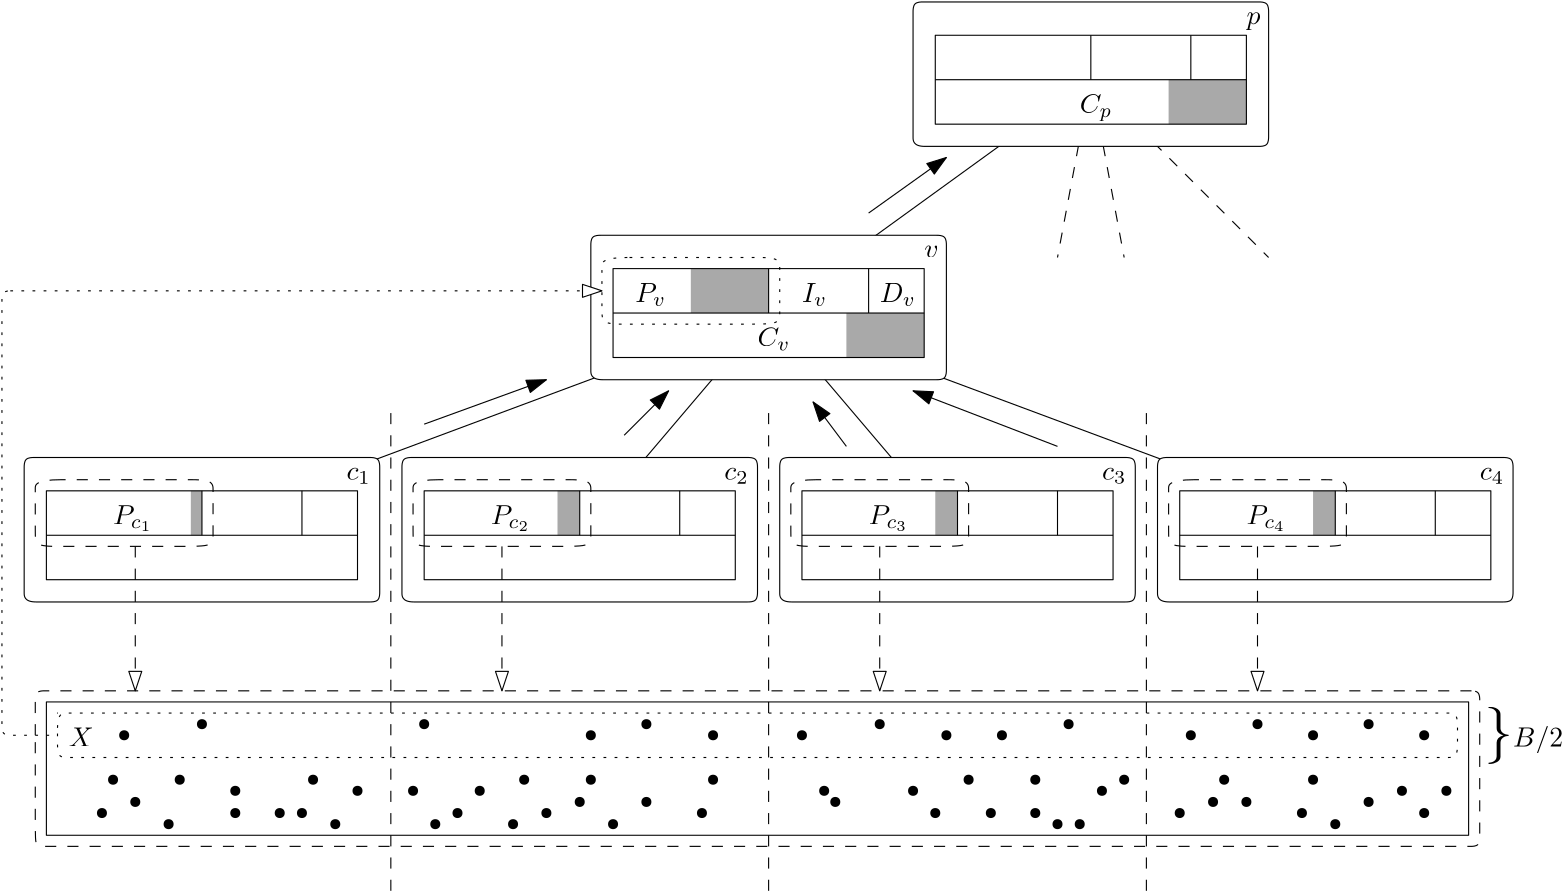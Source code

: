 <?xml version="1.0"?>
<!DOCTYPE ipe SYSTEM "ipe.dtd">
<ipe version="70107" creator="Ipe 7.2.2">
<info created="D:20160503183544" modified="D:20160601101247"/>
<ipestyle name="basic">
<symbol name="arrow/arc(spx)">
<path stroke="sym-stroke" fill="sym-stroke" pen="sym-pen">
0 0 m
-1 0.333 l
-1 -0.333 l
h
</path>
</symbol>
<symbol name="arrow/farc(spx)">
<path stroke="sym-stroke" fill="white" pen="sym-pen">
0 0 m
-1 0.333 l
-1 -0.333 l
h
</path>
</symbol>
<symbol name="arrow/ptarc(spx)">
<path stroke="sym-stroke" fill="sym-stroke" pen="sym-pen">
0 0 m
-1 0.333 l
-0.8 0 l
-1 -0.333 l
h
</path>
</symbol>
<symbol name="arrow/fptarc(spx)">
<path stroke="sym-stroke" fill="white" pen="sym-pen">
0 0 m
-1 0.333 l
-0.8 0 l
-1 -0.333 l
h
</path>
</symbol>
<symbol name="mark/circle(sx)" transformations="translations">
<path fill="sym-stroke">
0.6 0 0 0.6 0 0 e
0.4 0 0 0.4 0 0 e
</path>
</symbol>
<symbol name="mark/disk(sx)" transformations="translations">
<path fill="sym-stroke">
0.6 0 0 0.6 0 0 e
</path>
</symbol>
<symbol name="mark/fdisk(sfx)" transformations="translations">
<group>
<path fill="sym-fill">
0.5 0 0 0.5 0 0 e
</path>
<path fill="sym-stroke" fillrule="eofill">
0.6 0 0 0.6 0 0 e
0.4 0 0 0.4 0 0 e
</path>
</group>
</symbol>
<symbol name="mark/box(sx)" transformations="translations">
<path fill="sym-stroke" fillrule="eofill">
-0.6 -0.6 m
0.6 -0.6 l
0.6 0.6 l
-0.6 0.6 l
h
-0.4 -0.4 m
0.4 -0.4 l
0.4 0.4 l
-0.4 0.4 l
h
</path>
</symbol>
<symbol name="mark/square(sx)" transformations="translations">
<path fill="sym-stroke">
-0.6 -0.6 m
0.6 -0.6 l
0.6 0.6 l
-0.6 0.6 l
h
</path>
</symbol>
<symbol name="mark/fsquare(sfx)" transformations="translations">
<group>
<path fill="sym-fill">
-0.5 -0.5 m
0.5 -0.5 l
0.5 0.5 l
-0.5 0.5 l
h
</path>
<path fill="sym-stroke" fillrule="eofill">
-0.6 -0.6 m
0.6 -0.6 l
0.6 0.6 l
-0.6 0.6 l
h
-0.4 -0.4 m
0.4 -0.4 l
0.4 0.4 l
-0.4 0.4 l
h
</path>
</group>
</symbol>
<symbol name="mark/cross(sx)" transformations="translations">
<group>
<path fill="sym-stroke">
-0.43 -0.57 m
0.57 0.43 l
0.43 0.57 l
-0.57 -0.43 l
h
</path>
<path fill="sym-stroke">
-0.43 0.57 m
0.57 -0.43 l
0.43 -0.57 l
-0.57 0.43 l
h
</path>
</group>
</symbol>
<symbol name="arrow/fnormal(spx)">
<path stroke="sym-stroke" fill="white" pen="sym-pen">
0 0 m
-1 0.333 l
-1 -0.333 l
h
</path>
</symbol>
<symbol name="arrow/pointed(spx)">
<path stroke="sym-stroke" fill="sym-stroke" pen="sym-pen">
0 0 m
-1 0.333 l
-0.8 0 l
-1 -0.333 l
h
</path>
</symbol>
<symbol name="arrow/fpointed(spx)">
<path stroke="sym-stroke" fill="white" pen="sym-pen">
0 0 m
-1 0.333 l
-0.8 0 l
-1 -0.333 l
h
</path>
</symbol>
<symbol name="arrow/linear(spx)">
<path stroke="sym-stroke" pen="sym-pen">
-1 0.333 m
0 0 l
-1 -0.333 l
</path>
</symbol>
<symbol name="arrow/fdouble(spx)">
<path stroke="sym-stroke" fill="white" pen="sym-pen">
0 0 m
-1 0.333 l
-1 -0.333 l
h
-1 0 m
-2 0.333 l
-2 -0.333 l
h
</path>
</symbol>
<symbol name="arrow/double(spx)">
<path stroke="sym-stroke" fill="sym-stroke" pen="sym-pen">
0 0 m
-1 0.333 l
-1 -0.333 l
h
-1 0 m
-2 0.333 l
-2 -0.333 l
h
</path>
</symbol>
<pen name="heavier" value="0.8"/>
<pen name="fat" value="1.2"/>
<pen name="ultrafat" value="2"/>
<symbolsize name="large" value="5"/>
<symbolsize name="small" value="2"/>
<symbolsize name="tiny" value="1.1"/>
<arrowsize name="large" value="10"/>
<arrowsize name="small" value="5"/>
<arrowsize name="tiny" value="3"/>
<color name="red" value="1 0 0"/>
<color name="green" value="0 1 0"/>
<color name="blue" value="0 0 1"/>
<color name="yellow" value="1 1 0"/>
<color name="orange" value="1 0.647 0"/>
<color name="gold" value="1 0.843 0"/>
<color name="purple" value="0.627 0.125 0.941"/>
<color name="gray" value="0.745"/>
<color name="brown" value="0.647 0.165 0.165"/>
<color name="navy" value="0 0 0.502"/>
<color name="pink" value="1 0.753 0.796"/>
<color name="seagreen" value="0.18 0.545 0.341"/>
<color name="turquoise" value="0.251 0.878 0.816"/>
<color name="violet" value="0.933 0.51 0.933"/>
<color name="darkblue" value="0 0 0.545"/>
<color name="darkcyan" value="0 0.545 0.545"/>
<color name="darkgray" value="0.663"/>
<color name="darkgreen" value="0 0.392 0"/>
<color name="darkmagenta" value="0.545 0 0.545"/>
<color name="darkorange" value="1 0.549 0"/>
<color name="darkred" value="0.545 0 0"/>
<color name="lightblue" value="0.678 0.847 0.902"/>
<color name="lightcyan" value="0.878 1 1"/>
<color name="lightgray" value="0.827"/>
<color name="lightgreen" value="0.565 0.933 0.565"/>
<color name="lightyellow" value="1 1 0.878"/>
<dashstyle name="dashed" value="[4] 0"/>
<dashstyle name="dotted" value="[1 3] 0"/>
<dashstyle name="dash dotted" value="[4 2 1 2] 0"/>
<dashstyle name="dash dot dotted" value="[4 2 1 2 1 2] 0"/>
<textsize name="large" value="\large"/>
<textsize name="Large" value="\Large"/>
<textsize name="LARGE" value="\LARGE"/>
<textsize name="huge" value="\huge"/>
<textsize name="Huge" value="\Huge"/>
<textsize name="small" value="\small"/>
<textsize name="footnote" value="\footnotesize"/>
<textsize name="tiny" value="\tiny"/>
<textstyle name="center" begin="\begin{center}" end="\end{center}"/>
<textstyle name="itemize" begin="\begin{itemize}" end="\end{itemize}"/>
<textstyle name="item" begin="\begin{itemize}\item{}" end="\end{itemize}"/>
<gridsize name="4 pts" value="4"/>
<gridsize name="8 pts (~3 mm)" value="8"/>
<gridsize name="16 pts (~6 mm)" value="16"/>
<gridsize name="32 pts (~12 mm)" value="32"/>
<gridsize name="10 pts (~3.5 mm)" value="10"/>
<gridsize name="20 pts (~7 mm)" value="20"/>
<gridsize name="14 pts (~5 mm)" value="14"/>
<gridsize name="28 pts (~10 mm)" value="28"/>
<gridsize name="56 pts (~20 mm)" value="56"/>
<anglesize name="90 deg" value="90"/>
<anglesize name="60 deg" value="60"/>
<anglesize name="45 deg" value="45"/>
<anglesize name="30 deg" value="30"/>
<anglesize name="22.5 deg" value="22.5"/>
<opacity name="10%" value="0.1"/>
<opacity name="30%" value="0.3"/>
<opacity name="50%" value="0.5"/>
<opacity name="75%" value="0.75"/>
<tiling name="falling" angle="-60" step="4" width="1"/>
<tiling name="rising" angle="30" step="4" width="1"/>
</ipestyle>
<page>
<layer name="alpha"/>
<view layers="alpha" active="alpha"/>
<path layer="alpha" matrix="1.04082 0 0 0.95 4.89796 -56.8" stroke="black" fill="white">
272 784 m
76 704 l
76 704 l
76 704 l
</path>
<path matrix="1.0625 0 0 1 -1 -96" stroke="black" fill="white">
272 784 m
208 704 l
208 704 l
</path>
<path matrix="1 0 0 1 16 -96" stroke="black" fill="white">
272 784 m
340 704 l
340 704 l
</path>
<path matrix="1.02 0 0 0.95 10.56 -56.8" stroke="black" fill="white">
272 784 m
472 704 l
472 704 l
</path>
<path matrix="1 0 0 0.698413 -4 83.3016" stroke="black" dash="dashed">
156 568 m
156 820 l
156 820 l
</path>
<path matrix="1 0 0 0.698413 132 83.3016" stroke="black" dash="dashed">
156 568 m
156 820 l
156 820 l
</path>
<path matrix="1 0 0 0.698413 268 83.3016" stroke="black" dash="dashed">
156 568 m
156 820 l
156 820 l
</path>
<path matrix="1 0 0 1 -4 -252" stroke="black">
32 800 m
32 752 l
544 752 l
544 800 l
h
</path>
<path matrix="1 0 0 1 -4 -252" stroke="black" dash="dashed">
28 788 m
28 800
28 800
28 804
32 804
32 804
544 804
548 804
544 804
548 804
548 800
548 800
548 752
548 752
548 748
544 748
544 748
32 748
32 748
28 748
28 752
28 788
28 788 c
</path>
<path matrix="1.06667 0 0 1.08333 -223.2 -139.667" stroke="black" fill="white">
232 668 m
228 668
228 672
228 672
228 712
228 712
228 716
232 716
232 716
344 716
344 716
348 716
348 712
348 712
348 672
348 672
348 668
344 668
344 668
232 668
232 668 c
</path>
<path matrix="1 0 0 1 -168 -176" stroke="black">
288 800 m
288 784 l
</path>
<text matrix="1 0 0 1 -148 -84" transformations="translations" pos="284 712" stroke="black" type="label" width="8.781" height="4.294" depth="1.49" valign="baseline">$c_1$</text>
<text matrix="1 0 0 1 -180 -180" transformations="translations" pos="232 792" stroke="black" type="label" width="14.343" height="6.808" depth="2.49" valign="baseline">$P_{c_{1}}$</text>
<path matrix="1.06667 0 0 1.08333 -87.2 -139.667" stroke="black" fill="white">
232 668 m
228 668
228 672
228 672
228 712
228 712
228 716
232 716
232 716
344 716
344 716
348 716
348 712
348 712
348 672
348 672
348 668
344 668
344 668
232 668
232 668 c
</path>
<path matrix="1 0 0 1 -32 -176" stroke="black">
288 800 m
288 784 l
</path>
<text matrix="1 0 0 1 -44 -180" transformations="translations" pos="232 792" stroke="black" type="label" width="14.343" height="6.808" depth="2.49" valign="baseline">$P_{c_{2}}$</text>
<path matrix="1.06667 0 0 1.08333 48.8 -139.667" stroke="black" fill="white">
232 668 m
228 668
228 672
228 672
228 712
228 712
228 716
232 716
232 716
344 716
344 716
348 716
348 712
348 712
348 672
348 672
348 668
344 668
344 668
232 668
232 668 c
</path>
<path matrix="1 0 0 1 104 -176" stroke="black">
288 800 m
288 784 l
</path>
<text matrix="1 0 0 1 92 -180" transformations="translations" pos="232 792" stroke="black" type="label" width="14.343" height="6.808" depth="2.49" valign="baseline">$P_{c_{3}}$</text>
<path matrix="1.06667 0 0 1.08333 184.8 -139.667" stroke="black" fill="white">
232 668 m
228 668
228 672
228 672
228 712
228 712
228 716
232 716
232 716
344 716
344 716
348 716
348 712
348 712
348 672
348 672
348 668
344 668
344 668
232 668
232 668 c
</path>
<path matrix="1 0 0 1 240 -176" stroke="black">
288 800 m
288 784 l
</path>
<text matrix="1 0 0 1 228 -180" transformations="translations" pos="232 792" stroke="black" type="label" width="14.343" height="6.808" depth="2.49" valign="baseline">$P_{c_4}$</text>
<text matrix="1 0 0 1 -12 -84" transformations="translations" pos="284 712" stroke="black" type="label" width="8.781" height="4.294" depth="1.49" valign="baseline">$c_2$</text>
<text matrix="1 0 0 1 124 -84" transformations="translations" pos="284 712" stroke="black" type="label" width="8.781" height="4.294" depth="1.49" valign="baseline">$c_3$</text>
<text matrix="1 0 0 1 260 -84" transformations="translations" pos="284 712" stroke="black" type="label" width="8.781" height="4.294" depth="1.49" valign="baseline">$c_4$</text>
<path stroke="black" fill="white" rarrow="normal/normal">
208 664 m
164 648 l
164 648 l
</path>
<path stroke="black" fill="white" rarrow="normal/normal">
252 660 m
236 644 l
236 644 l
</path>
<path stroke="black" fill="white" rarrow="normal/normal">
304 656 m
316 640 l
316 640 l
</path>
<path stroke="black" fill="white" rarrow="normal/normal">
340 660 m
392 640 l
392 640 l
</path>
<path stroke="black" fill="white" cap="1">
32 544 m
32 544 l
</path>
<path matrix="1 0 0 1.33333 0 -181.333" stroke="black" dash="dotted">
32 540 m
32 544
36 544
36 544
532 544
532 544
536 544
536 540
536 540
536 536
536 532
532 532
532 532
36 532
36 532
32 532
32 536
32 540
32 540 c
</path>
<use name="mark/disk(sx)" pos="56 536" size="normal" stroke="black"/>
<use name="mark/disk(sx)" pos="84 540" size="normal" stroke="black"/>
<use name="mark/disk(sx)" pos="164 540" size="normal" stroke="black"/>
<use name="mark/disk(sx)" pos="224 536" size="normal" stroke="black"/>
<use name="mark/disk(sx)" pos="244 540" size="normal" stroke="black"/>
<use name="mark/disk(sx)" pos="268 536" size="normal" stroke="black"/>
<use name="mark/disk(sx)" pos="300 536" size="normal" stroke="black"/>
<use name="mark/disk(sx)" pos="328 540" size="normal" stroke="black"/>
<use name="mark/disk(sx)" pos="352 536" size="normal" stroke="black"/>
<use name="mark/disk(sx)" pos="372 536" size="normal" stroke="black"/>
<use name="mark/disk(sx)" pos="396 540" size="normal" stroke="black"/>
<use name="mark/disk(sx)" pos="440 536" size="normal" stroke="black"/>
<use name="mark/disk(sx)" pos="464 540" size="normal" stroke="black"/>
<use name="mark/disk(sx)" pos="484 536" size="normal" stroke="black"/>
<use name="mark/disk(sx)" pos="504 540" size="normal" stroke="black"/>
<use name="mark/disk(sx)" pos="524 536" size="normal" stroke="black"/>
<use name="mark/disk(sx)" pos="48 508" size="normal" stroke="black"/>
<use name="mark/disk(sx)" pos="76 520" size="normal" stroke="black"/>
<use name="mark/disk(sx)" pos="96 508" size="normal" stroke="black"/>
<use name="mark/disk(sx)" pos="124 520" size="normal" stroke="black"/>
<use name="mark/disk(sx)" pos="176 508" size="normal" stroke="black"/>
<use name="mark/disk(sx)" pos="200 520" size="normal" stroke="black"/>
<use name="mark/disk(sx)" pos="208 508" size="normal" stroke="black"/>
<use name="mark/disk(sx)" pos="244 512" size="normal" stroke="black"/>
<use name="mark/disk(sx)" pos="268 520" size="normal" stroke="black"/>
<use name="mark/disk(sx)" pos="308 516" size="normal" stroke="black"/>
<use name="mark/disk(sx)" pos="348 508" size="normal" stroke="black"/>
<use name="mark/disk(sx)" pos="360 520" size="normal" stroke="black"/>
<use name="mark/disk(sx)" pos="384 508" size="normal" stroke="black"/>
<use name="mark/disk(sx)" pos="408 516" size="normal" stroke="black"/>
<use name="mark/disk(sx)" pos="448 512" size="normal" stroke="black"/>
<use name="mark/disk(sx)" pos="484 520" size="normal" stroke="black"/>
<text matrix="1 0 0 1 20 -12" transformations="translations" pos="16 544" stroke="black" type="label" width="9.036" height="6.808" depth="0" valign="baseline">$X$</text>
<path stroke="black">
404 772 m
288 688 l
288 688 l
</path>
<path matrix="1.06667 0 0 1.08333 -19.2 -59.6667" stroke="black" fill="white">
232 668 m
228 668
228 672
228 672
228 712
228 712
228 716
232 716
232 716
344 716
344 716
348 716
348 712
348 712
348 672
348 672
348 668
344 668
344 668
232 668
232 668 c
</path>
<path matrix="1 0 0 1 36 -96" stroke="black">
288 800 m
288 784 l
</path>
<text matrix="1 0 0 1 28 -96" transformations="translations" pos="300 788" stroke="black" type="label" width="12.982" height="6.812" depth="1.49" valign="baseline">$D_v$</text>
<text matrix="1 0 0 1 60 -4" transformations="translations" pos="284 712" stroke="black" type="label" width="5.187" height="4.289" depth="0" valign="baseline">$v$</text>
<text matrix="1 0 0 1 32 -96" transformations="translations" pos="268 788" stroke="black" type="label" width="9.113" height="6.812" depth="1.49" valign="baseline">$I_{v}$</text>
<text matrix="1 0 0 1 8 -100" transformations="translations" pos="232 792" stroke="black" type="label" width="11.13" height="6.812" depth="1.49" valign="baseline">$P_{v}$</text>
<text matrix="1 0 0 1 0 -4" transformations="translations" pos="284 680" stroke="black" type="label" width="11.854" height="6.812" depth="1.49" valign="baseline">$C_{v}$</text>
<path matrix="1 0 0 1.02564 0 -17.8462" stroke="black" dash="dotted" rarrow="farc/normal">
228 696 m
16 696
12 696
16 696
12 696
12 692
12 692
12 544
12 544
12 540
16 540
16 540
32 540
32 540 c
</path>
<text matrix="0 0 0 1.69729 556 -12.3434" transformations="translations" pos="232 320" stroke="black" type="label" width="10.331" height="15.493" depth="5.17" halign="right" valign="baseline" size="huge">$\}$</text>
<text matrix="1 0 0 1 -4 -8" transformations="translations" pos="560 540" stroke="black" type="label" width="18.019" height="7.473" depth="2.49" valign="baseline">$B/2$</text>
<path stroke="black" dash="dashed">
404 772 m
392 708 l
392 708 l
</path>
<path stroke="black" dash="dashed">
404 772 m
416 708 l
416 708 l
</path>
<path stroke="black" dash="dashed">
404 772 m
468 708 l
468 708 l
</path>
<path matrix="1.06667 0 0 1.08333 96.8 24.3333" stroke="black" fill="white">
232 668 m
228 668
228 672
228 672
228 712
228 712
228 716
232 716
232 716
344 716
344 716
348 716
348 712
348 712
348 672
348 672
348 668
344 668
344 668
232 668
232 668 c
</path>
<path stroke="black" rarrow="normal/normal">
352 744 m
324 724 l
324 724 l
</path>
<use name="mark/disk(sx)" pos="52 520" size="normal" stroke="black"/>
<use name="mark/disk(sx)" pos="60 512" size="normal" stroke="black"/>
<use name="mark/disk(sx)" pos="72 504" size="normal" stroke="black"/>
<use name="mark/disk(sx)" pos="96 516" size="normal" stroke="black"/>
<use name="mark/disk(sx)" pos="112 508" size="normal" stroke="black"/>
<use matrix="1 0 0 1 0 8" name="mark/disk(sx)" pos="120 500" size="normal" stroke="black"/>
<use name="mark/disk(sx)" pos="132 504" size="normal" stroke="black"/>
<use name="mark/disk(sx)" pos="140 516" size="normal" stroke="black"/>
<use name="mark/disk(sx)" pos="160 516" size="normal" stroke="black"/>
<use name="mark/disk(sx)" pos="168 504" size="normal" stroke="black"/>
<use name="mark/disk(sx)" pos="184 516" size="normal" stroke="black"/>
<use name="mark/disk(sx)" pos="196 504" size="normal" stroke="black"/>
<use name="mark/disk(sx)" pos="220 512" size="normal" stroke="black"/>
<use name="mark/disk(sx)" pos="224 520" size="normal" stroke="black"/>
<use name="mark/disk(sx)" pos="232 504" size="normal" stroke="black"/>
<use name="mark/disk(sx)" pos="264 508" size="normal" stroke="black"/>
<use name="mark/disk(sx)" pos="312 512" size="normal" stroke="black"/>
<use name="mark/disk(sx)" pos="340 516" size="normal" stroke="black"/>
<use name="mark/disk(sx)" pos="368 508" size="normal" stroke="black"/>
<use name="mark/disk(sx)" pos="384 520" size="normal" stroke="black"/>
<use name="mark/disk(sx)" pos="392 504" size="normal" stroke="black"/>
<use name="mark/disk(sx)" pos="400 504" size="normal" stroke="black"/>
<use name="mark/disk(sx)" pos="416 520" size="normal" stroke="black"/>
<use name="mark/disk(sx)" pos="436 508" size="normal" stroke="black"/>
<use name="mark/disk(sx)" pos="452 520" size="normal" stroke="black"/>
<use name="mark/disk(sx)" pos="460 512" size="normal" stroke="black"/>
<use name="mark/disk(sx)" pos="480 508" size="normal" stroke="black"/>
<use name="mark/disk(sx)" pos="492 504" size="normal" stroke="black"/>
<use name="mark/disk(sx)" pos="504 512" size="normal" stroke="black"/>
<use name="mark/disk(sx)" pos="516 516" size="normal" stroke="black"/>
<use name="mark/disk(sx)" pos="524 508" size="normal" stroke="black"/>
<use name="mark/disk(sx)" pos="532 516" size="normal" stroke="black"/>
<path matrix="0.5 0 0 1 42 0" fill="darkgray">
76 624 m
76 608 l
84 608 l
84 624 l
h
</path>
<path matrix="1 0 0 1 136 0" fill="darkgray">
76 624 m
76 608 l
84 608 l
84 624 l
h
</path>
<path matrix="1 0 0 1 272 0" fill="darkgray">
76 624 m
76 608 l
84 608 l
84 624 l
h
</path>
<path matrix="1 0 0 1 408 0" fill="darkgray">
76 624 m
76 608 l
84 608 l
84 624 l
h
</path>
<path matrix="3.5 0 0 1 -6 80" fill="darkgray">
76 624 m
76 608 l
84 608 l
84 624 l
h
</path>
<path matrix="3.5 0 0 1 166 148" fill="darkgray">
76 624 m
76 608 l
84 608 l
84 624 l
h
</path>
<text matrix="1 0 0 1 176 80" transformations="translations" pos="284 712" stroke="black" type="label" width="5.012" height="4.297" depth="1.93" valign="baseline">$p$</text>
<path matrix="1.16667 0 0 1 142.667 4" stroke="black">
176 784 m
176 752 l
272 752 l
272 784 l
h
</path>
<path matrix="1.16667 0 0 1 86.667 -12" stroke="black">
224 784 m
320 784 l
</path>
<path matrix="1 0 0 1 148 -12" stroke="black">
256 800 m
256 784 l
</path>
<path matrix="1 0 0 1 152 -12" stroke="black">
288 800 m
288 784 l
</path>
<text matrix="1 0 0 1 116 80" transformations="translations" pos="284 680" stroke="black" type="label" width="11.726" height="6.808" depth="2.85" valign="baseline">$C_{p}$</text>
<path matrix="1 0 0 1 32 -96" stroke="black">
256 800 m
256 784 l
</path>
<path matrix="1.16667 0 0 1 -177.333 -160" stroke="black">
176 784 m
176 752 l
272 752 l
272 784 l
h
</path>
<path matrix="1.16667 0 0 1 -233.333 -176" stroke="black">
224 784 m
320 784 l
</path>
<path matrix="1 0 0 1 -172 -176" stroke="black">
256 800 m
256 784 l
</path>
<path matrix="1 0 0 1 -36 -176" stroke="black">
256 800 m
256 784 l
</path>
<path matrix="1 0 0 1 100 -176" stroke="black">
256 800 m
256 784 l
</path>
<path matrix="1 0 0 1 236 -176" stroke="black">
256 800 m
256 784 l
</path>
<path matrix="1.16667 0 0 1 94.667 -160" stroke="black">
176 784 m
176 752 l
272 752 l
272 784 l
h
</path>
<path matrix="1.16667 0 0 1 38.667 -176" stroke="black">
224 784 m
320 784 l
</path>
<path matrix="1.16667 0 0 1 230.667 -160" stroke="black">
176 784 m
176 752 l
272 752 l
272 784 l
h
</path>
<path matrix="1.16667 0 0 1 174.667 -176" stroke="black">
224 784 m
320 784 l
</path>
<path matrix="1.16667 0 0 1 -41.333 -160" stroke="black">
176 784 m
176 752 l
272 752 l
272 784 l
h
</path>
<path matrix="1.16667 0 0 1 -97.333 -176" stroke="black">
224 784 m
320 784 l
</path>
<path matrix="2.28571 0 0 1 -707.429 -80" stroke="black" dash="dashed">
324 708 m
320 708
320 704
320 704
320 688
320 684
324 684
324 684
344 684
348 684
348 688
348 688
348 704
348 704
348 708
344 708
344 708
324 708
324 708 c
</path>
<path matrix="2.28571 0 0 1 -571.429 -80" stroke="black" dash="dashed">
324 708 m
320 708
320 704
320 704
320 688
320 684
324 684
324 684
344 684
348 684
348 688
348 688
348 704
348 704
348 708
344 708
344 708
324 708
324 708 c
</path>
<path matrix="2.28571 0 0 1 -435.429 -80" stroke="black" dash="dashed">
324 708 m
320 708
320 704
320 704
320 688
320 684
324 684
324 684
344 684
348 684
348 688
348 688
348 704
348 704
348 708
344 708
344 708
324 708
324 708 c
</path>
<path matrix="2.28571 0 0 1 -299.429 -80" stroke="black" dash="dashed">
324 708 m
320 708
320 704
320 704
320 688
320 684
324 684
324 684
344 684
348 684
348 688
348 688
348 704
348 704
348 708
344 708
344 708
324 708
324 708 c
</path>
<path stroke="black" fill="white" dash="dashed" rarrow="farc/normal">
60 552 m
60 604 l
60 604 l
</path>
<path stroke="black" fill="white" dash="dashed" rarrow="farc/normal">
192 552 m
192 604 l
192 604 l
</path>
<path stroke="black" fill="white" dash="dashed" rarrow="farc/normal">
328 552 m
328 604 l
328 604 l
</path>
<path stroke="black" fill="white" dash="dashed" rarrow="farc/normal">
464 552 m
464 604 l
464 604 l
</path>
<path matrix="3.5 0 0 1 50 64" fill="darkgray">
76 624 m
76 608 l
84 608 l
84 624 l
h
</path>
<path matrix="1.16667 0 0 1 26.667 -80" stroke="black">
176 784 m
176 752 l
272 752 l
272 784 l
h
</path>
<path matrix="1.16667 0 0 1 -29.333 -96" stroke="black">
224 784 m
320 784 l
</path>
<path matrix="2.28571 0 0 1 -503.429 0" stroke="black" dash="dotted">
324 708 m
320 708
320 704
320 704
320 688
320 684
324 684
324 684
344 684
348 684
348 688
348 688
348 704
348 704
348 708
344 708
344 708
324 708
324 708 c
</path>
</page>
</ipe>
